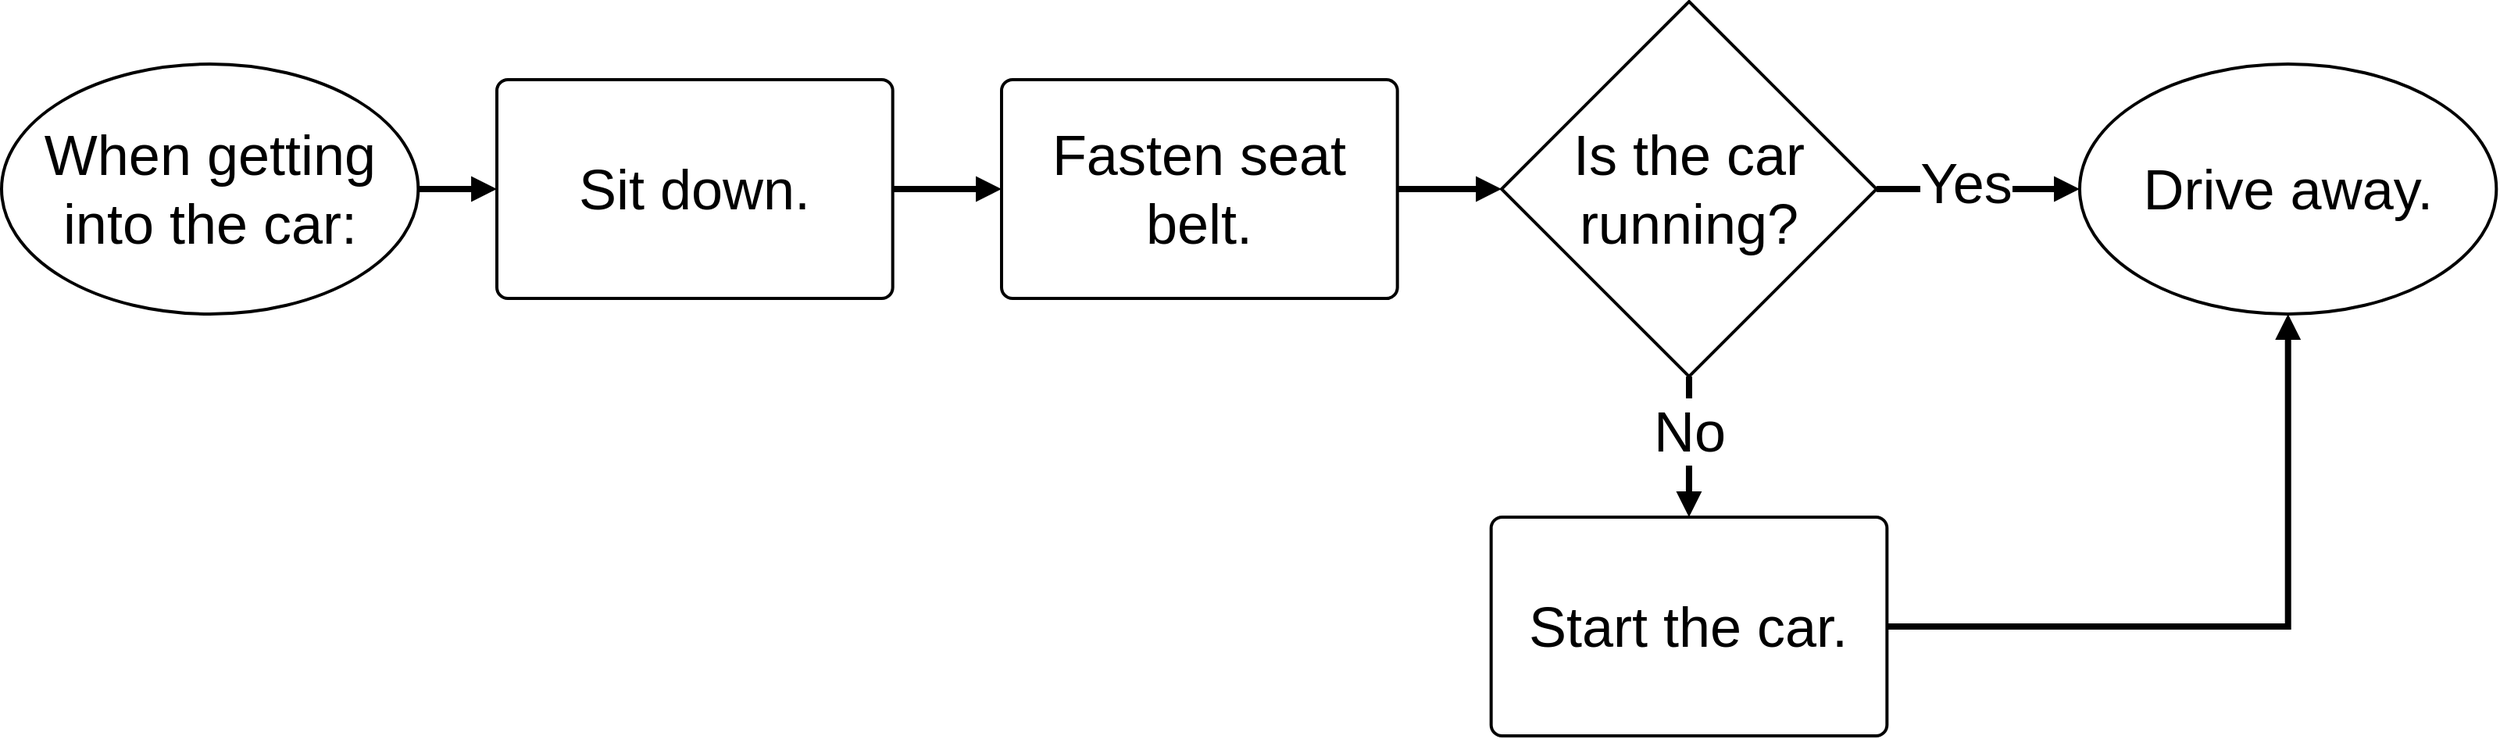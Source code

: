 <mxfile version="25.0.3">
  <diagram name="Page-1" id="bFpN9VPp_IRcC5_d01UH">
    <mxGraphModel dx="2899" dy="1084" grid="1" gridSize="10" guides="1" tooltips="1" connect="1" arrows="1" fold="1" page="1" pageScale="1" pageWidth="850" pageHeight="1100" math="0" shadow="0">
      <root>
        <mxCell id="0" />
        <mxCell id="1" parent="0" />
        <mxCell id="aYyURPvecHy3y0vkpPaC-4" style="edgeStyle=orthogonalEdgeStyle;rounded=0;orthogonalLoop=1;jettySize=auto;html=1;fontSize=36;strokeWidth=4;endArrow=block;endFill=1;fillColor=#f8cecc;strokeColor=#000000;" edge="1" parent="1" source="aYyURPvecHy3y0vkpPaC-1" target="aYyURPvecHy3y0vkpPaC-3">
          <mxGeometry relative="1" as="geometry" />
        </mxCell>
        <mxCell id="aYyURPvecHy3y0vkpPaC-1" value="When getting into the car:" style="strokeWidth=2;html=1;shape=mxgraph.flowchart.start_1;whiteSpace=wrap;fontSize=36;horizontal=1;" vertex="1" parent="1">
          <mxGeometry x="-830" y="350" width="266.67" height="160" as="geometry" />
        </mxCell>
        <mxCell id="aYyURPvecHy3y0vkpPaC-29" style="edgeStyle=orthogonalEdgeStyle;rounded=0;orthogonalLoop=1;jettySize=auto;html=1;strokeWidth=4;endArrow=block;endFill=1;" edge="1" parent="1" source="aYyURPvecHy3y0vkpPaC-2" target="aYyURPvecHy3y0vkpPaC-28">
          <mxGeometry relative="1" as="geometry" />
        </mxCell>
        <mxCell id="aYyURPvecHy3y0vkpPaC-30" value="Yes" style="edgeLabel;html=1;align=center;verticalAlign=middle;resizable=0;points=[];fontSize=36;" vertex="1" connectable="0" parent="aYyURPvecHy3y0vkpPaC-29">
          <mxGeometry x="-0.128" y="4" relative="1" as="geometry">
            <mxPoint as="offset" />
          </mxGeometry>
        </mxCell>
        <mxCell id="aYyURPvecHy3y0vkpPaC-31" style="edgeStyle=orthogonalEdgeStyle;rounded=0;orthogonalLoop=1;jettySize=auto;html=1;strokeWidth=4;endArrow=block;endFill=1;" edge="1" parent="1" source="aYyURPvecHy3y0vkpPaC-2" target="aYyURPvecHy3y0vkpPaC-19">
          <mxGeometry relative="1" as="geometry" />
        </mxCell>
        <mxCell id="aYyURPvecHy3y0vkpPaC-33" value="No" style="edgeLabel;html=1;align=center;verticalAlign=middle;resizable=0;points=[];fontSize=36;" vertex="1" connectable="0" parent="aYyURPvecHy3y0vkpPaC-31">
          <mxGeometry x="-0.232" y="-2" relative="1" as="geometry">
            <mxPoint x="2" as="offset" />
          </mxGeometry>
        </mxCell>
        <mxCell id="aYyURPvecHy3y0vkpPaC-2" value="Is the car running?" style="strokeWidth=2;html=1;shape=mxgraph.flowchart.decision;whiteSpace=wrap;fontSize=36;" vertex="1" parent="1">
          <mxGeometry x="130" y="310" width="240" height="240" as="geometry" />
        </mxCell>
        <mxCell id="aYyURPvecHy3y0vkpPaC-16" style="edgeStyle=orthogonalEdgeStyle;rounded=0;orthogonalLoop=1;jettySize=auto;html=1;exitX=1;exitY=0.5;exitDx=0;exitDy=0;entryX=0;entryY=0.5;entryDx=0;entryDy=0;fontSize=36;strokeWidth=4;endArrow=block;endFill=1;" edge="1" parent="1" source="aYyURPvecHy3y0vkpPaC-3" target="aYyURPvecHy3y0vkpPaC-15">
          <mxGeometry relative="1" as="geometry" />
        </mxCell>
        <mxCell id="aYyURPvecHy3y0vkpPaC-3" value="Sit down." style="rounded=1;whiteSpace=wrap;html=1;absoluteArcSize=1;arcSize=14;strokeWidth=2;fontSize=36;" vertex="1" parent="1">
          <mxGeometry x="-513" y="360" width="253.34" height="140" as="geometry" />
        </mxCell>
        <mxCell id="aYyURPvecHy3y0vkpPaC-15" value="Fasten seat belt." style="rounded=1;whiteSpace=wrap;html=1;absoluteArcSize=1;arcSize=14;strokeWidth=2;fontSize=36;" vertex="1" parent="1">
          <mxGeometry x="-190" y="360" width="253.34" height="140" as="geometry" />
        </mxCell>
        <mxCell id="aYyURPvecHy3y0vkpPaC-18" style="edgeStyle=orthogonalEdgeStyle;rounded=0;orthogonalLoop=1;jettySize=auto;html=1;entryX=0;entryY=0.5;entryDx=0;entryDy=0;entryPerimeter=0;strokeWidth=4;endArrow=block;endFill=1;" edge="1" parent="1" source="aYyURPvecHy3y0vkpPaC-15" target="aYyURPvecHy3y0vkpPaC-2">
          <mxGeometry relative="1" as="geometry" />
        </mxCell>
        <mxCell id="aYyURPvecHy3y0vkpPaC-32" style="edgeStyle=orthogonalEdgeStyle;rounded=0;orthogonalLoop=1;jettySize=auto;html=1;strokeWidth=4;endArrow=block;endFill=1;" edge="1" parent="1" source="aYyURPvecHy3y0vkpPaC-19" target="aYyURPvecHy3y0vkpPaC-28">
          <mxGeometry relative="1" as="geometry" />
        </mxCell>
        <mxCell id="aYyURPvecHy3y0vkpPaC-19" value="Start the car." style="rounded=1;whiteSpace=wrap;html=1;absoluteArcSize=1;arcSize=14;strokeWidth=2;fontSize=36;" vertex="1" parent="1">
          <mxGeometry x="123.33" y="640" width="253.34" height="140" as="geometry" />
        </mxCell>
        <mxCell id="aYyURPvecHy3y0vkpPaC-28" value="Drive away." style="strokeWidth=2;html=1;shape=mxgraph.flowchart.start_1;whiteSpace=wrap;fontSize=36;horizontal=1;" vertex="1" parent="1">
          <mxGeometry x="500" y="350" width="266.67" height="160" as="geometry" />
        </mxCell>
      </root>
    </mxGraphModel>
  </diagram>
</mxfile>
